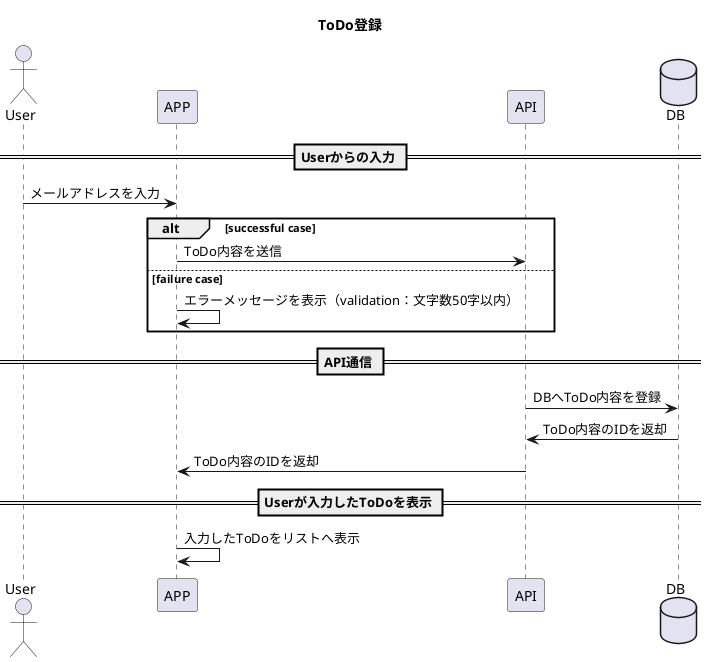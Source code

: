 @startuml

actor User
participant APP
participant API
database DB

title ToDo登録

== Userからの入力 ==
User -> APP: メールアドレスを入力

alt successful case
    APP -> API: ToDo内容を送信
else failure case
    APP -> APP: エラーメッセージを表示（validation：文字数50字以内）
end

== API通信 ==
API -> DB: DBへToDo内容を登録
DB -> API: ToDo内容のIDを返却
API -> APP: ToDo内容のIDを返却

== Userが入力したToDoを表示 ==
APP -> APP: 入力したToDoをリストへ表示

@enduml